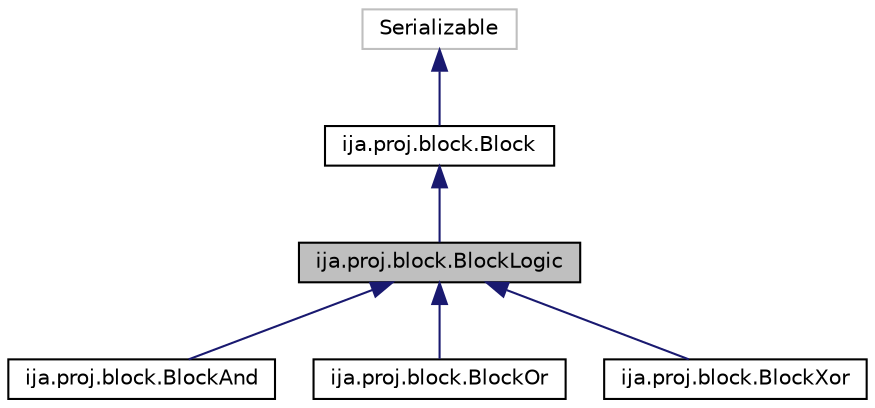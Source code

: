 digraph "ija.proj.block.BlockLogic"
{
  edge [fontname="Helvetica",fontsize="10",labelfontname="Helvetica",labelfontsize="10"];
  node [fontname="Helvetica",fontsize="10",shape=record];
  Node1 [label="ija.proj.block.BlockLogic",height=0.2,width=0.4,color="black", fillcolor="grey75", style="filled", fontcolor="black"];
  Node2 -> Node1 [dir="back",color="midnightblue",fontsize="10",style="solid",fontname="Helvetica"];
  Node2 [label="ija.proj.block.Block",height=0.2,width=0.4,color="black", fillcolor="white", style="filled",URL="$classija_1_1proj_1_1block_1_1Block.html",tooltip="The Block class is backend representation of block and contains its interface. This class is abstract..."];
  Node3 -> Node2 [dir="back",color="midnightblue",fontsize="10",style="solid",fontname="Helvetica"];
  Node3 [label="Serializable",height=0.2,width=0.4,color="grey75", fillcolor="white", style="filled"];
  Node1 -> Node4 [dir="back",color="midnightblue",fontsize="10",style="solid",fontname="Helvetica"];
  Node4 [label="ija.proj.block.BlockAnd",height=0.2,width=0.4,color="black", fillcolor="white", style="filled",URL="$classija_1_1proj_1_1block_1_1BlockAnd.html",tooltip="The BlockAnd class is Block realising logical conjuction of two bool values. "];
  Node1 -> Node5 [dir="back",color="midnightblue",fontsize="10",style="solid",fontname="Helvetica"];
  Node5 [label="ija.proj.block.BlockOr",height=0.2,width=0.4,color="black", fillcolor="white", style="filled",URL="$classija_1_1proj_1_1block_1_1BlockOr.html",tooltip="The BlockOr class is Block realising logical disjuction of two bool values. "];
  Node1 -> Node6 [dir="back",color="midnightblue",fontsize="10",style="solid",fontname="Helvetica"];
  Node6 [label="ija.proj.block.BlockXor",height=0.2,width=0.4,color="black", fillcolor="white", style="filled",URL="$classija_1_1proj_1_1block_1_1BlockXor.html",tooltip="The BlockXor class is Block realising exclusive logical disjuction of two bool values. "];
}
